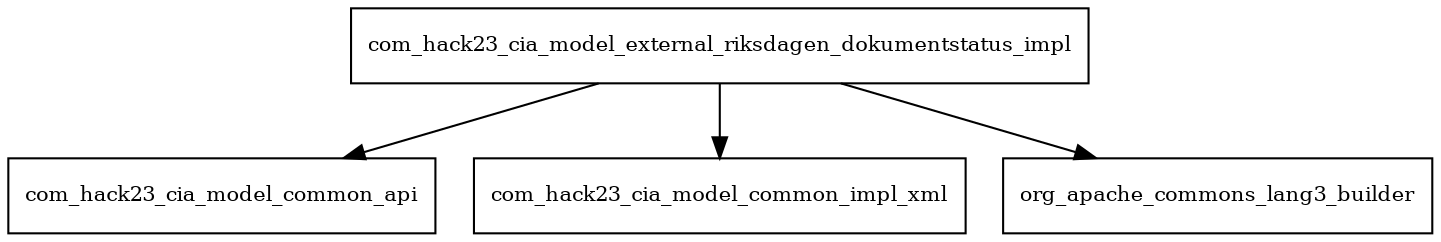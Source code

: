 digraph model_external_riksdagen_dokumentstatus_impl_2019_6_14_SNAPSHOT_package_dependencies {
  node [shape = box, fontsize=10.0];
  com_hack23_cia_model_external_riksdagen_dokumentstatus_impl -> com_hack23_cia_model_common_api;
  com_hack23_cia_model_external_riksdagen_dokumentstatus_impl -> com_hack23_cia_model_common_impl_xml;
  com_hack23_cia_model_external_riksdagen_dokumentstatus_impl -> org_apache_commons_lang3_builder;
}

